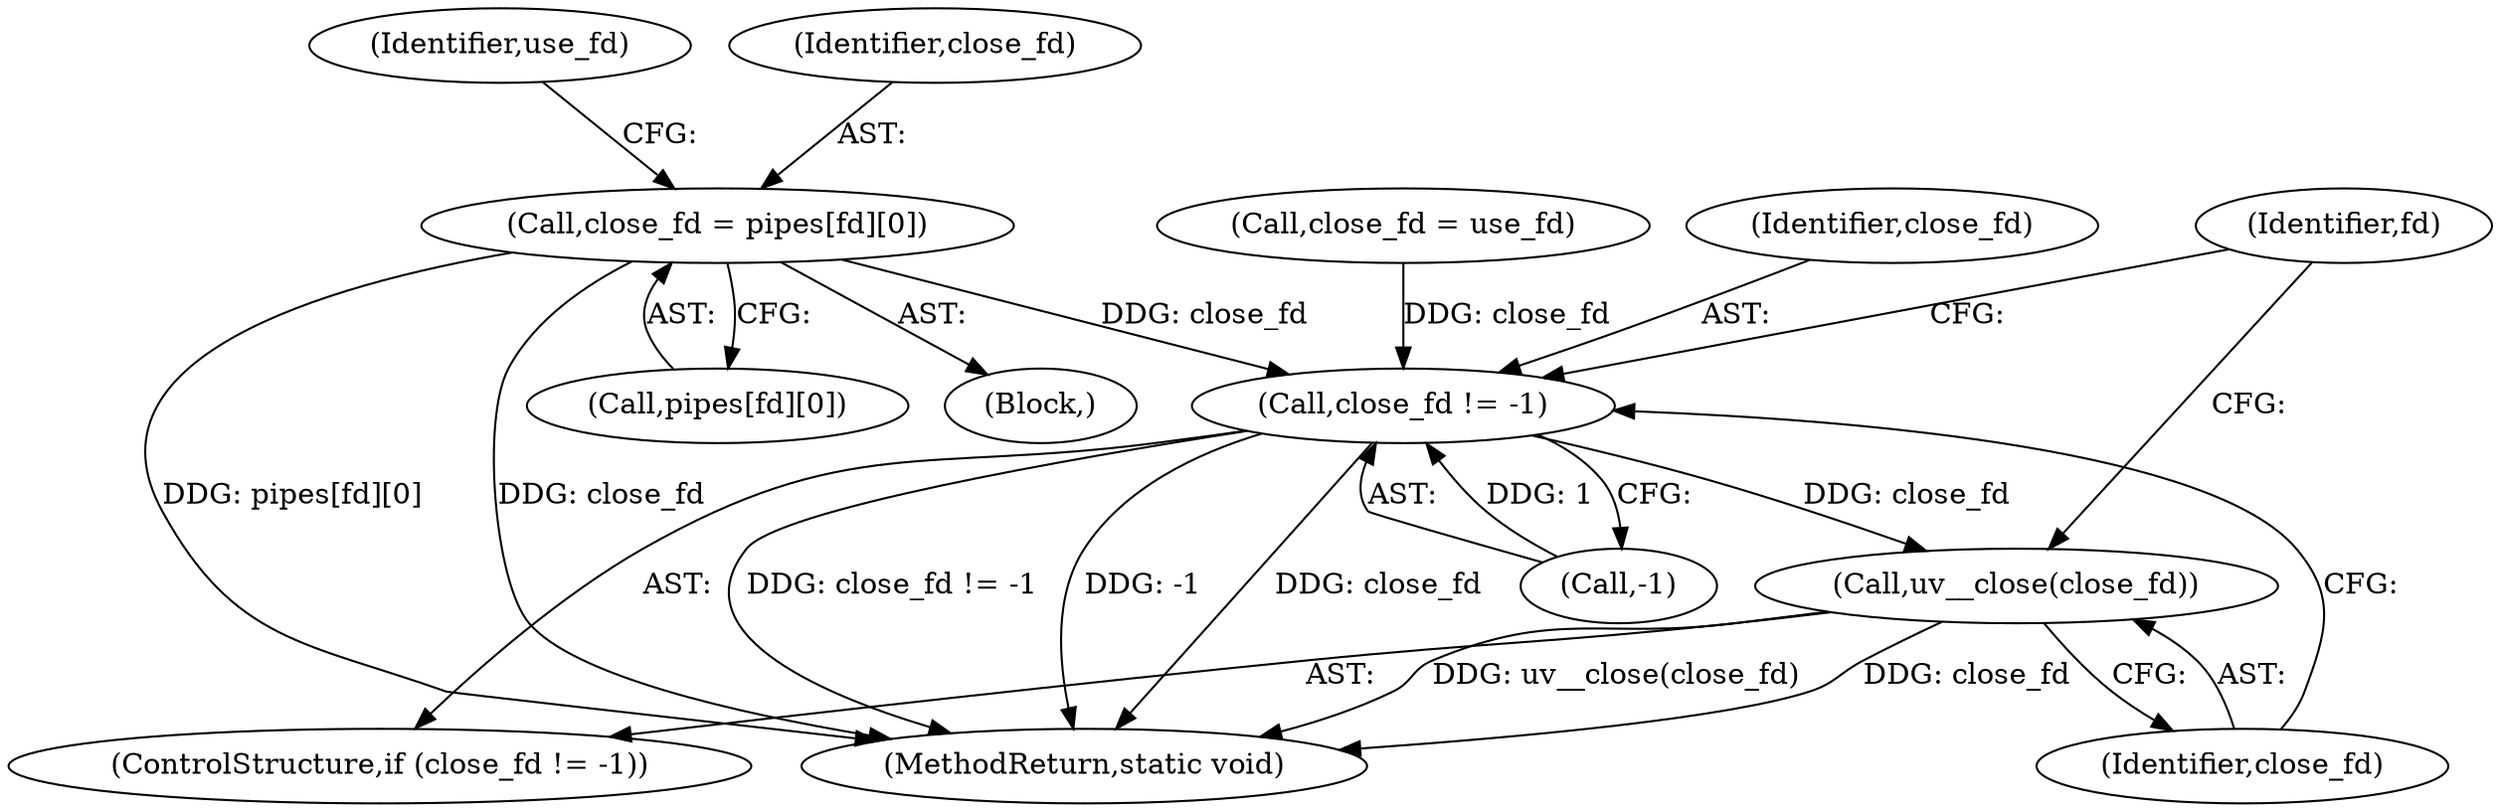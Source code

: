 digraph "0_libuv_66ab38918c911bcff025562cf06237d7fedaba0c@array" {
"1000128" [label="(Call,close_fd = pipes[fd][0])"];
"1000200" [label="(Call,close_fd != -1)"];
"1000204" [label="(Call,uv__close(close_fd))"];
"1000136" [label="(Identifier,use_fd)"];
"1000164" [label="(Call,close_fd = use_fd)"];
"1000199" [label="(ControlStructure,if (close_fd != -1))"];
"1000129" [label="(Identifier,close_fd)"];
"1000202" [label="(Call,-1)"];
"1000201" [label="(Identifier,close_fd)"];
"1000127" [label="(Block,)"];
"1000200" [label="(Call,close_fd != -1)"];
"1000126" [label="(Identifier,fd)"];
"1000128" [label="(Call,close_fd = pipes[fd][0])"];
"1000204" [label="(Call,uv__close(close_fd))"];
"1000333" [label="(MethodReturn,static void)"];
"1000130" [label="(Call,pipes[fd][0])"];
"1000205" [label="(Identifier,close_fd)"];
"1000128" -> "1000127"  [label="AST: "];
"1000128" -> "1000130"  [label="CFG: "];
"1000129" -> "1000128"  [label="AST: "];
"1000130" -> "1000128"  [label="AST: "];
"1000136" -> "1000128"  [label="CFG: "];
"1000128" -> "1000333"  [label="DDG: pipes[fd][0]"];
"1000128" -> "1000333"  [label="DDG: close_fd"];
"1000128" -> "1000200"  [label="DDG: close_fd"];
"1000200" -> "1000199"  [label="AST: "];
"1000200" -> "1000202"  [label="CFG: "];
"1000201" -> "1000200"  [label="AST: "];
"1000202" -> "1000200"  [label="AST: "];
"1000205" -> "1000200"  [label="CFG: "];
"1000126" -> "1000200"  [label="CFG: "];
"1000200" -> "1000333"  [label="DDG: close_fd"];
"1000200" -> "1000333"  [label="DDG: close_fd != -1"];
"1000200" -> "1000333"  [label="DDG: -1"];
"1000164" -> "1000200"  [label="DDG: close_fd"];
"1000202" -> "1000200"  [label="DDG: 1"];
"1000200" -> "1000204"  [label="DDG: close_fd"];
"1000204" -> "1000199"  [label="AST: "];
"1000204" -> "1000205"  [label="CFG: "];
"1000205" -> "1000204"  [label="AST: "];
"1000126" -> "1000204"  [label="CFG: "];
"1000204" -> "1000333"  [label="DDG: close_fd"];
"1000204" -> "1000333"  [label="DDG: uv__close(close_fd)"];
}
